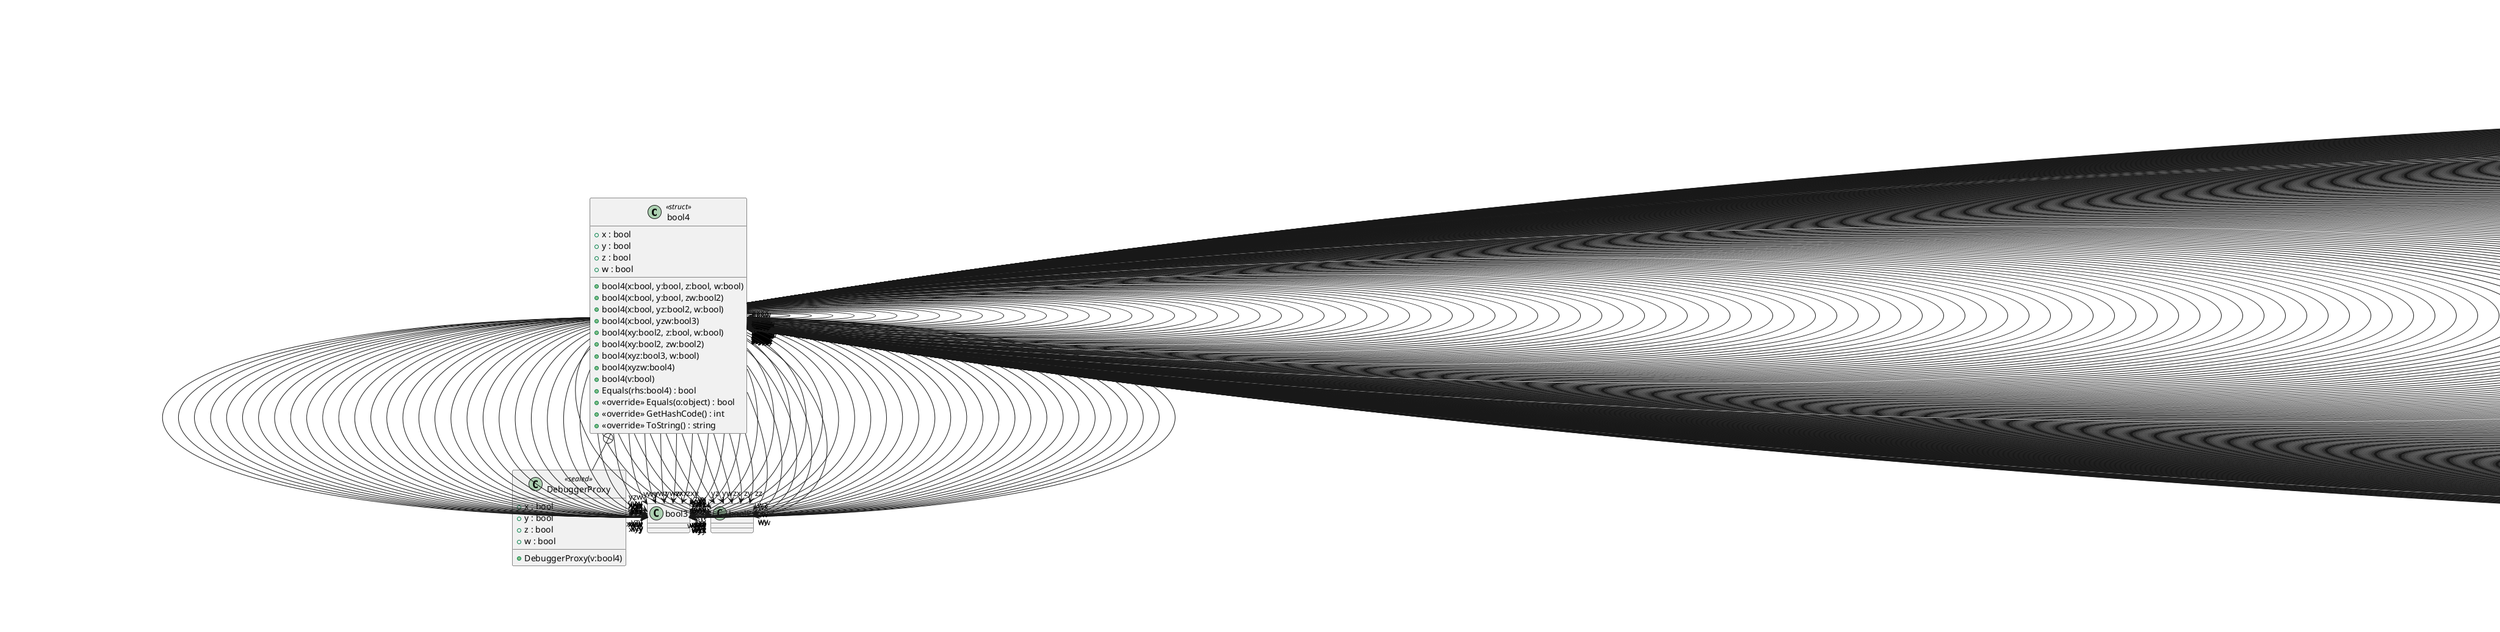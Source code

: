 @startuml
class bool4 <<struct>> {
    + x : bool
    + y : bool
    + z : bool
    + w : bool
    + bool4(x:bool, y:bool, z:bool, w:bool)
    + bool4(x:bool, y:bool, zw:bool2)
    + bool4(x:bool, yz:bool2, w:bool)
    + bool4(x:bool, yzw:bool3)
    + bool4(xy:bool2, z:bool, w:bool)
    + bool4(xy:bool2, zw:bool2)
    + bool4(xyz:bool3, w:bool)
    + bool4(xyzw:bool4)
    + bool4(v:bool)
    + Equals(rhs:bool4) : bool
    + <<override>> Equals(o:object) : bool
    + <<override>> GetHashCode() : int
    + <<override>> ToString() : string
}
class math <<static>> <<partial>> {
    + {static} bool4(x:bool, y:bool, z:bool, w:bool) : bool4
    + {static} bool4(x:bool, y:bool, zw:bool2) : bool4
    + {static} bool4(x:bool, yz:bool2, w:bool) : bool4
    + {static} bool4(x:bool, yzw:bool3) : bool4
    + {static} bool4(xy:bool2, z:bool, w:bool) : bool4
    + {static} bool4(xy:bool2, zw:bool2) : bool4
    + {static} bool4(xyz:bool3, w:bool) : bool4
    + {static} bool4(xyzw:bool4) : bool4
    + {static} bool4(v:bool) : bool4
    + {static} hash(v:bool4) : uint
    + {static} hashwide(v:bool4) : uint4
    + {static} shuffle(a:bool4, b:bool4, x:ShuffleComponent) : bool
    + {static} shuffle(a:bool4, b:bool4, x:ShuffleComponent, y:ShuffleComponent) : bool2
    + {static} shuffle(a:bool4, b:bool4, x:ShuffleComponent, y:ShuffleComponent, z:ShuffleComponent) : bool3
    + {static} shuffle(a:bool4, b:bool4, x:ShuffleComponent, y:ShuffleComponent, z:ShuffleComponent, w:ShuffleComponent) : bool4
}
class "IEquatable`1"<T> {
}
class DebuggerProxy <<sealed>> {
    + x : bool
    + y : bool
    + z : bool
    + w : bool
    + DebuggerProxy(v:bool4)
}
bool4 --> "xxxx" bool4
bool4 --> "xxxy" bool4
bool4 --> "xxxz" bool4
bool4 --> "xxxw" bool4
bool4 --> "xxyx" bool4
bool4 --> "xxyy" bool4
bool4 --> "xxyz" bool4
bool4 --> "xxyw" bool4
bool4 --> "xxzx" bool4
bool4 --> "xxzy" bool4
bool4 --> "xxzz" bool4
bool4 --> "xxzw" bool4
bool4 --> "xxwx" bool4
bool4 --> "xxwy" bool4
bool4 --> "xxwz" bool4
bool4 --> "xxww" bool4
bool4 --> "xyxx" bool4
bool4 --> "xyxy" bool4
bool4 --> "xyxz" bool4
bool4 --> "xyxw" bool4
bool4 --> "xyyx" bool4
bool4 --> "xyyy" bool4
bool4 --> "xyyz" bool4
bool4 --> "xyyw" bool4
bool4 --> "xyzx" bool4
bool4 --> "xyzy" bool4
bool4 --> "xyzz" bool4
bool4 --> "xyzw" bool4
bool4 --> "xywx" bool4
bool4 --> "xywy" bool4
bool4 --> "xywz" bool4
bool4 --> "xyww" bool4
bool4 --> "xzxx" bool4
bool4 --> "xzxy" bool4
bool4 --> "xzxz" bool4
bool4 --> "xzxw" bool4
bool4 --> "xzyx" bool4
bool4 --> "xzyy" bool4
bool4 --> "xzyz" bool4
bool4 --> "xzyw" bool4
bool4 --> "xzzx" bool4
bool4 --> "xzzy" bool4
bool4 --> "xzzz" bool4
bool4 --> "xzzw" bool4
bool4 --> "xzwx" bool4
bool4 --> "xzwy" bool4
bool4 --> "xzwz" bool4
bool4 --> "xzww" bool4
bool4 --> "xwxx" bool4
bool4 --> "xwxy" bool4
bool4 --> "xwxz" bool4
bool4 --> "xwxw" bool4
bool4 --> "xwyx" bool4
bool4 --> "xwyy" bool4
bool4 --> "xwyz" bool4
bool4 --> "xwyw" bool4
bool4 --> "xwzx" bool4
bool4 --> "xwzy" bool4
bool4 --> "xwzz" bool4
bool4 --> "xwzw" bool4
bool4 --> "xwwx" bool4
bool4 --> "xwwy" bool4
bool4 --> "xwwz" bool4
bool4 --> "xwww" bool4
bool4 --> "yxxx" bool4
bool4 --> "yxxy" bool4
bool4 --> "yxxz" bool4
bool4 --> "yxxw" bool4
bool4 --> "yxyx" bool4
bool4 --> "yxyy" bool4
bool4 --> "yxyz" bool4
bool4 --> "yxyw" bool4
bool4 --> "yxzx" bool4
bool4 --> "yxzy" bool4
bool4 --> "yxzz" bool4
bool4 --> "yxzw" bool4
bool4 --> "yxwx" bool4
bool4 --> "yxwy" bool4
bool4 --> "yxwz" bool4
bool4 --> "yxww" bool4
bool4 --> "yyxx" bool4
bool4 --> "yyxy" bool4
bool4 --> "yyxz" bool4
bool4 --> "yyxw" bool4
bool4 --> "yyyx" bool4
bool4 --> "yyyy" bool4
bool4 --> "yyyz" bool4
bool4 --> "yyyw" bool4
bool4 --> "yyzx" bool4
bool4 --> "yyzy" bool4
bool4 --> "yyzz" bool4
bool4 --> "yyzw" bool4
bool4 --> "yywx" bool4
bool4 --> "yywy" bool4
bool4 --> "yywz" bool4
bool4 --> "yyww" bool4
bool4 --> "yzxx" bool4
bool4 --> "yzxy" bool4
bool4 --> "yzxz" bool4
bool4 --> "yzxw" bool4
bool4 --> "yzyx" bool4
bool4 --> "yzyy" bool4
bool4 --> "yzyz" bool4
bool4 --> "yzyw" bool4
bool4 --> "yzzx" bool4
bool4 --> "yzzy" bool4
bool4 --> "yzzz" bool4
bool4 --> "yzzw" bool4
bool4 --> "yzwx" bool4
bool4 --> "yzwy" bool4
bool4 --> "yzwz" bool4
bool4 --> "yzww" bool4
bool4 --> "ywxx" bool4
bool4 --> "ywxy" bool4
bool4 --> "ywxz" bool4
bool4 --> "ywxw" bool4
bool4 --> "ywyx" bool4
bool4 --> "ywyy" bool4
bool4 --> "ywyz" bool4
bool4 --> "ywyw" bool4
bool4 --> "ywzx" bool4
bool4 --> "ywzy" bool4
bool4 --> "ywzz" bool4
bool4 --> "ywzw" bool4
bool4 --> "ywwx" bool4
bool4 --> "ywwy" bool4
bool4 --> "ywwz" bool4
bool4 --> "ywww" bool4
bool4 --> "zxxx" bool4
bool4 --> "zxxy" bool4
bool4 --> "zxxz" bool4
bool4 --> "zxxw" bool4
bool4 --> "zxyx" bool4
bool4 --> "zxyy" bool4
bool4 --> "zxyz" bool4
bool4 --> "zxyw" bool4
bool4 --> "zxzx" bool4
bool4 --> "zxzy" bool4
bool4 --> "zxzz" bool4
bool4 --> "zxzw" bool4
bool4 --> "zxwx" bool4
bool4 --> "zxwy" bool4
bool4 --> "zxwz" bool4
bool4 --> "zxww" bool4
bool4 --> "zyxx" bool4
bool4 --> "zyxy" bool4
bool4 --> "zyxz" bool4
bool4 --> "zyxw" bool4
bool4 --> "zyyx" bool4
bool4 --> "zyyy" bool4
bool4 --> "zyyz" bool4
bool4 --> "zyyw" bool4
bool4 --> "zyzx" bool4
bool4 --> "zyzy" bool4
bool4 --> "zyzz" bool4
bool4 --> "zyzw" bool4
bool4 --> "zywx" bool4
bool4 --> "zywy" bool4
bool4 --> "zywz" bool4
bool4 --> "zyww" bool4
bool4 --> "zzxx" bool4
bool4 --> "zzxy" bool4
bool4 --> "zzxz" bool4
bool4 --> "zzxw" bool4
bool4 --> "zzyx" bool4
bool4 --> "zzyy" bool4
bool4 --> "zzyz" bool4
bool4 --> "zzyw" bool4
bool4 --> "zzzx" bool4
bool4 --> "zzzy" bool4
bool4 --> "zzzz" bool4
bool4 --> "zzzw" bool4
bool4 --> "zzwx" bool4
bool4 --> "zzwy" bool4
bool4 --> "zzwz" bool4
bool4 --> "zzww" bool4
bool4 --> "zwxx" bool4
bool4 --> "zwxy" bool4
bool4 --> "zwxz" bool4
bool4 --> "zwxw" bool4
bool4 --> "zwyx" bool4
bool4 --> "zwyy" bool4
bool4 --> "zwyz" bool4
bool4 --> "zwyw" bool4
bool4 --> "zwzx" bool4
bool4 --> "zwzy" bool4
bool4 --> "zwzz" bool4
bool4 --> "zwzw" bool4
bool4 --> "zwwx" bool4
bool4 --> "zwwy" bool4
bool4 --> "zwwz" bool4
bool4 --> "zwww" bool4
bool4 --> "wxxx" bool4
bool4 --> "wxxy" bool4
bool4 --> "wxxz" bool4
bool4 --> "wxxw" bool4
bool4 --> "wxyx" bool4
bool4 --> "wxyy" bool4
bool4 --> "wxyz" bool4
bool4 --> "wxyw" bool4
bool4 --> "wxzx" bool4
bool4 --> "wxzy" bool4
bool4 --> "wxzz" bool4
bool4 --> "wxzw" bool4
bool4 --> "wxwx" bool4
bool4 --> "wxwy" bool4
bool4 --> "wxwz" bool4
bool4 --> "wxww" bool4
bool4 --> "wyxx" bool4
bool4 --> "wyxy" bool4
bool4 --> "wyxz" bool4
bool4 --> "wyxw" bool4
bool4 --> "wyyx" bool4
bool4 --> "wyyy" bool4
bool4 --> "wyyz" bool4
bool4 --> "wyyw" bool4
bool4 --> "wyzx" bool4
bool4 --> "wyzy" bool4
bool4 --> "wyzz" bool4
bool4 --> "wyzw" bool4
bool4 --> "wywx" bool4
bool4 --> "wywy" bool4
bool4 --> "wywz" bool4
bool4 --> "wyww" bool4
bool4 --> "wzxx" bool4
bool4 --> "wzxy" bool4
bool4 --> "wzxz" bool4
bool4 --> "wzxw" bool4
bool4 --> "wzyx" bool4
bool4 --> "wzyy" bool4
bool4 --> "wzyz" bool4
bool4 --> "wzyw" bool4
bool4 --> "wzzx" bool4
bool4 --> "wzzy" bool4
bool4 --> "wzzz" bool4
bool4 --> "wzzw" bool4
bool4 --> "wzwx" bool4
bool4 --> "wzwy" bool4
bool4 --> "wzwz" bool4
bool4 --> "wzww" bool4
bool4 --> "wwxx" bool4
bool4 --> "wwxy" bool4
bool4 --> "wwxz" bool4
bool4 --> "wwxw" bool4
bool4 --> "wwyx" bool4
bool4 --> "wwyy" bool4
bool4 --> "wwyz" bool4
bool4 --> "wwyw" bool4
bool4 --> "wwzx" bool4
bool4 --> "wwzy" bool4
bool4 --> "wwzz" bool4
bool4 --> "wwzw" bool4
bool4 --> "wwwx" bool4
bool4 --> "wwwy" bool4
bool4 --> "wwwz" bool4
bool4 --> "wwww" bool4
bool4 --> "xxx" bool3
bool4 --> "xxy" bool3
bool4 --> "xxz" bool3
bool4 --> "xxw" bool3
bool4 --> "xyx" bool3
bool4 --> "xyy" bool3
bool4 --> "xyz" bool3
bool4 --> "xyw" bool3
bool4 --> "xzx" bool3
bool4 --> "xzy" bool3
bool4 --> "xzz" bool3
bool4 --> "xzw" bool3
bool4 --> "xwx" bool3
bool4 --> "xwy" bool3
bool4 --> "xwz" bool3
bool4 --> "xww" bool3
bool4 --> "yxx" bool3
bool4 --> "yxy" bool3
bool4 --> "yxz" bool3
bool4 --> "yxw" bool3
bool4 --> "yyx" bool3
bool4 --> "yyy" bool3
bool4 --> "yyz" bool3
bool4 --> "yyw" bool3
bool4 --> "yzx" bool3
bool4 --> "yzy" bool3
bool4 --> "yzz" bool3
bool4 --> "yzw" bool3
bool4 --> "ywx" bool3
bool4 --> "ywy" bool3
bool4 --> "ywz" bool3
bool4 --> "yww" bool3
bool4 --> "zxx" bool3
bool4 --> "zxy" bool3
bool4 --> "zxz" bool3
bool4 --> "zxw" bool3
bool4 --> "zyx" bool3
bool4 --> "zyy" bool3
bool4 --> "zyz" bool3
bool4 --> "zyw" bool3
bool4 --> "zzx" bool3
bool4 --> "zzy" bool3
bool4 --> "zzz" bool3
bool4 --> "zzw" bool3
bool4 --> "zwx" bool3
bool4 --> "zwy" bool3
bool4 --> "zwz" bool3
bool4 --> "zww" bool3
bool4 --> "wxx" bool3
bool4 --> "wxy" bool3
bool4 --> "wxz" bool3
bool4 --> "wxw" bool3
bool4 --> "wyx" bool3
bool4 --> "wyy" bool3
bool4 --> "wyz" bool3
bool4 --> "wyw" bool3
bool4 --> "wzx" bool3
bool4 --> "wzy" bool3
bool4 --> "wzz" bool3
bool4 --> "wzw" bool3
bool4 --> "wwx" bool3
bool4 --> "wwy" bool3
bool4 --> "wwz" bool3
bool4 --> "www" bool3
bool4 --> "xx" bool2
bool4 --> "xy" bool2
bool4 --> "xz" bool2
bool4 --> "xw" bool2
bool4 --> "yx" bool2
bool4 --> "yy" bool2
bool4 --> "yz" bool2
bool4 --> "yw" bool2
bool4 --> "zx" bool2
bool4 --> "zy" bool2
bool4 --> "zz" bool2
bool4 --> "zw" bool2
bool4 --> "wx" bool2
bool4 --> "wy" bool2
bool4 --> "wz" bool2
bool4 --> "ww" bool2
bool4 +-- DebuggerProxy
@enduml
